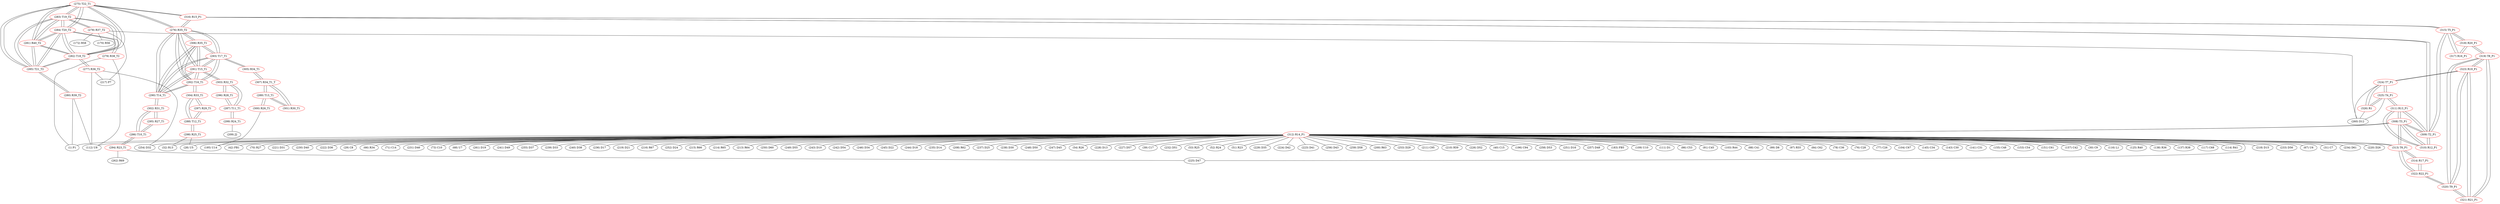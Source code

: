graph {
	275 [label="(275) T22_T1" color=red]
	283 [label="(283) T19_T2"]
	284 [label="(284) T20_T2"]
	285 [label="(285) T21_T2"]
	282 [label="(282) T18_T2"]
	281 [label="(281) R40_T2"]
	316 [label="(316) R15_P1"]
	276 [label="(276) R35_T2"]
	276 [label="(276) R35_T2" color=red]
	291 [label="(291) T15_T1"]
	292 [label="(292) T16_T1"]
	290 [label="(290) T14_T1"]
	293 [label="(293) T17_T1"]
	306 [label="(306) R35_T1"]
	316 [label="(316) R15_P1"]
	275 [label="(275) T22_T1"]
	277 [label="(277) R36_T2" color=red]
	217 [label="(217) P7"]
	254 [label="(254) D32"]
	112 [label="(112) U8"]
	282 [label="(282) T18_T2"]
	278 [label="(278) R37_T2" color=red]
	260 [label="(260) D12"]
	172 [label="(172) R58"]
	170 [label="(170) R56"]
	217 [label="(217) P7"]
	283 [label="(283) T19_T2"]
	279 [label="(279) R38_T2" color=red]
	1 [label="(1) P1"]
	112 [label="(112) U8"]
	284 [label="(284) T20_T2"]
	280 [label="(280) R39_T2" color=red]
	1 [label="(1) P1"]
	112 [label="(112) U8"]
	285 [label="(285) T21_T2"]
	281 [label="(281) R40_T2" color=red]
	283 [label="(283) T19_T2"]
	284 [label="(284) T20_T2"]
	285 [label="(285) T21_T2"]
	275 [label="(275) T22_T1"]
	282 [label="(282) T18_T2"]
	282 [label="(282) T18_T2" color=red]
	283 [label="(283) T19_T2"]
	284 [label="(284) T20_T2"]
	285 [label="(285) T21_T2"]
	275 [label="(275) T22_T1"]
	281 [label="(281) R40_T2"]
	277 [label="(277) R36_T2"]
	283 [label="(283) T19_T2" color=red]
	284 [label="(284) T20_T2"]
	285 [label="(285) T21_T2"]
	275 [label="(275) T22_T1"]
	282 [label="(282) T18_T2"]
	281 [label="(281) R40_T2"]
	278 [label="(278) R37_T2"]
	284 [label="(284) T20_T2" color=red]
	283 [label="(283) T19_T2"]
	285 [label="(285) T21_T2"]
	275 [label="(275) T22_T1"]
	282 [label="(282) T18_T2"]
	281 [label="(281) R40_T2"]
	279 [label="(279) R38_T2"]
	285 [label="(285) T21_T2" color=red]
	283 [label="(283) T19_T2"]
	284 [label="(284) T20_T2"]
	275 [label="(275) T22_T1"]
	282 [label="(282) T18_T2"]
	281 [label="(281) R40_T2"]
	280 [label="(280) R39_T2"]
	286 [label="(286) T10_T1" color=red]
	294 [label="(294) R23_T1"]
	295 [label="(295) R27_T1"]
	302 [label="(302) R31_T1"]
	287 [label="(287) T11_T1" color=red]
	299 [label="(299) R24_T1"]
	303 [label="(303) R32_T1"]
	296 [label="(296) R28_T1"]
	288 [label="(288) T12_T1" color=red]
	304 [label="(304) R33_T1"]
	297 [label="(297) R29_T1"]
	298 [label="(298) R25_T1"]
	289 [label="(289) T13_T1" color=red]
	301 [label="(301) R30_T1"]
	307 [label="(307) R34_T1_T"]
	300 [label="(300) R26_T1"]
	290 [label="(290) T14_T1" color=red]
	291 [label="(291) T15_T1"]
	292 [label="(292) T16_T1"]
	293 [label="(293) T17_T1"]
	276 [label="(276) R35_T2"]
	306 [label="(306) R35_T1"]
	302 [label="(302) R31_T1"]
	291 [label="(291) T15_T1" color=red]
	292 [label="(292) T16_T1"]
	290 [label="(290) T14_T1"]
	293 [label="(293) T17_T1"]
	276 [label="(276) R35_T2"]
	306 [label="(306) R35_T1"]
	303 [label="(303) R32_T1"]
	292 [label="(292) T16_T1" color=red]
	291 [label="(291) T15_T1"]
	290 [label="(290) T14_T1"]
	293 [label="(293) T17_T1"]
	276 [label="(276) R35_T2"]
	306 [label="(306) R35_T1"]
	304 [label="(304) R33_T1"]
	293 [label="(293) T17_T1" color=red]
	291 [label="(291) T15_T1"]
	292 [label="(292) T16_T1"]
	290 [label="(290) T14_T1"]
	276 [label="(276) R35_T2"]
	306 [label="(306) R35_T1"]
	305 [label="(305) R34_T1"]
	294 [label="(294) R23_T1" color=red]
	225 [label="(225) D47"]
	262 [label="(262) R69"]
	286 [label="(286) T10_T1"]
	295 [label="(295) R27_T1" color=red]
	286 [label="(286) T10_T1"]
	302 [label="(302) R31_T1"]
	296 [label="(296) R28_T1" color=red]
	303 [label="(303) R32_T1"]
	287 [label="(287) T11_T1"]
	297 [label="(297) R29_T1" color=red]
	304 [label="(304) R33_T1"]
	288 [label="(288) T12_T1"]
	298 [label="(298) R25_T1" color=red]
	28 [label="(28) U5"]
	32 [label="(32) R13"]
	288 [label="(288) T12_T1"]
	299 [label="(299) R24_T1" color=red]
	209 [label="(209) J2"]
	287 [label="(287) T11_T1"]
	300 [label="(300) R26_T1" color=red]
	195 [label="(195) U14"]
	289 [label="(289) T13_T1"]
	301 [label="(301) R30_T1" color=red]
	307 [label="(307) R34_T1_T"]
	289 [label="(289) T13_T1"]
	302 [label="(302) R31_T1" color=red]
	295 [label="(295) R27_T1"]
	286 [label="(286) T10_T1"]
	290 [label="(290) T14_T1"]
	303 [label="(303) R32_T1" color=red]
	291 [label="(291) T15_T1"]
	287 [label="(287) T11_T1"]
	296 [label="(296) R28_T1"]
	304 [label="(304) R33_T1" color=red]
	292 [label="(292) T16_T1"]
	288 [label="(288) T12_T1"]
	297 [label="(297) R29_T1"]
	305 [label="(305) R34_T1" color=red]
	293 [label="(293) T17_T1"]
	307 [label="(307) R34_T1_T"]
	306 [label="(306) R35_T1" color=red]
	291 [label="(291) T15_T1"]
	292 [label="(292) T16_T1"]
	290 [label="(290) T14_T1"]
	293 [label="(293) T17_T1"]
	276 [label="(276) R35_T2"]
	307 [label="(307) R34_T1_T" color=red]
	301 [label="(301) R30_T1"]
	289 [label="(289) T13_T1"]
	305 [label="(305) R34_T1"]
	308 [label="(308) T3_P1" color=red]
	312 [label="(312) R14_P1"]
	313 [label="(313) T6_P1"]
	311 [label="(311) R13_P1"]
	310 [label="(310) R12_P1"]
	309 [label="(309) T2_P1"]
	309 [label="(309) T2_P1" color=red]
	311 [label="(311) R13_P1"]
	308 [label="(308) T3_P1"]
	310 [label="(310) R12_P1"]
	315 [label="(315) T5_P1"]
	316 [label="(316) R15_P1"]
	310 [label="(310) R12_P1" color=red]
	311 [label="(311) R13_P1"]
	308 [label="(308) T3_P1"]
	309 [label="(309) T2_P1"]
	311 [label="(311) R13_P1" color=red]
	325 [label="(325) T4_P1"]
	308 [label="(308) T3_P1"]
	310 [label="(310) R12_P1"]
	309 [label="(309) T2_P1"]
	312 [label="(312) R14_P1" color=red]
	218 [label="(218) D15"]
	233 [label="(233) D56"]
	67 [label="(67) U6"]
	31 [label="(31) C7"]
	234 [label="(234) D61"]
	28 [label="(28) U5"]
	220 [label="(220) D26"]
	42 [label="(42) FB1"]
	70 [label="(70) R27"]
	221 [label="(221) D31"]
	230 [label="(230) D40"]
	222 [label="(222) D36"]
	29 [label="(29) C8"]
	66 [label="(66) R34"]
	71 [label="(71) C14"]
	231 [label="(231) D46"]
	73 [label="(73) C10"]
	68 [label="(68) U7"]
	254 [label="(254) D32"]
	261 [label="(261) D19"]
	241 [label="(241) D49"]
	255 [label="(255) D37"]
	239 [label="(239) D33"]
	240 [label="(240) D38"]
	236 [label="(236) D17"]
	219 [label="(219) D21"]
	216 [label="(216) R67"]
	252 [label="(252) D24"]
	215 [label="(215) R66"]
	214 [label="(214) R65"]
	213 [label="(213) R64"]
	250 [label="(250) D60"]
	249 [label="(249) D55"]
	243 [label="(243) D10"]
	242 [label="(242) D54"]
	246 [label="(246) D34"]
	245 [label="(245) D22"]
	244 [label="(244) D18"]
	235 [label="(235) D14"]
	208 [label="(208) R62"]
	237 [label="(237) D25"]
	238 [label="(238) D30"]
	248 [label="(248) D50"]
	247 [label="(247) D45"]
	54 [label="(54) R26"]
	228 [label="(228) D13"]
	227 [label="(227) D57"]
	225 [label="(225) D47"]
	39 [label="(39) C17"]
	232 [label="(232) D51"]
	53 [label="(53) R25"]
	52 [label="(52) R24"]
	51 [label="(51) R23"]
	229 [label="(229) D35"]
	224 [label="(224) D42"]
	223 [label="(223) D41"]
	256 [label="(256) D43"]
	259 [label="(259) D58"]
	200 [label="(200) R63"]
	253 [label="(253) D29"]
	211 [label="(211) C95"]
	210 [label="(210) R59"]
	226 [label="(226) D52"]
	195 [label="(195) U14"]
	40 [label="(40) C15"]
	196 [label="(196) C94"]
	258 [label="(258) D53"]
	251 [label="(251) D16"]
	257 [label="(257) D48"]
	183 [label="(183) FB5"]
	109 [label="(109) U10"]
	111 [label="(111) D1"]
	86 [label="(86) C53"]
	112 [label="(112) U8"]
	91 [label="(91) C45"]
	103 [label="(103) R44"]
	88 [label="(88) C41"]
	99 [label="(99) D8"]
	97 [label="(97) R55"]
	84 [label="(84) C62"]
	78 [label="(78) C36"]
	76 [label="(76) C28"]
	77 [label="(77) C26"]
	104 [label="(104) C67"]
	145 [label="(145) C34"]
	143 [label="(143) C30"]
	141 [label="(141) C31"]
	155 [label="(155) C48"]
	153 [label="(153) C54"]
	151 [label="(151) C61"]
	157 [label="(157) C42"]
	32 [label="(32) R13"]
	30 [label="(30) C9"]
	1 [label="(1) P1"]
	116 [label="(116) L1"]
	125 [label="(125) R40"]
	138 [label="(138) R36"]
	137 [label="(137) R38"]
	117 [label="(117) C68"]
	114 [label="(114) R41"]
	308 [label="(308) T3_P1"]
	313 [label="(313) T6_P1"]
	313 [label="(313) T6_P1" color=red]
	312 [label="(312) R14_P1"]
	308 [label="(308) T3_P1"]
	322 [label="(322) R22_P1"]
	314 [label="(314) R17_P1"]
	314 [label="(314) R17_P1" color=red]
	322 [label="(322) R22_P1"]
	313 [label="(313) T6_P1"]
	315 [label="(315) T5_P1" color=red]
	309 [label="(309) T2_P1"]
	316 [label="(316) R15_P1"]
	317 [label="(317) R16_P1"]
	318 [label="(318) R20_P1"]
	316 [label="(316) R15_P1" color=red]
	275 [label="(275) T22_T1"]
	276 [label="(276) R35_T2"]
	309 [label="(309) T2_P1"]
	315 [label="(315) T5_P1"]
	317 [label="(317) R16_P1" color=red]
	315 [label="(315) T5_P1"]
	318 [label="(318) R20_P1"]
	318 [label="(318) R20_P1" color=red]
	319 [label="(319) T8_P1"]
	317 [label="(317) R16_P1"]
	315 [label="(315) T5_P1"]
	319 [label="(319) T8_P1" color=red]
	320 [label="(320) T9_P1"]
	321 [label="(321) R21_P1"]
	323 [label="(323) R19_P1"]
	318 [label="(318) R20_P1"]
	320 [label="(320) T9_P1" color=red]
	322 [label="(322) R22_P1"]
	321 [label="(321) R21_P1"]
	319 [label="(319) T8_P1"]
	323 [label="(323) R19_P1"]
	321 [label="(321) R21_P1" color=red]
	320 [label="(320) T9_P1"]
	319 [label="(319) T8_P1"]
	323 [label="(323) R19_P1"]
	322 [label="(322) R22_P1" color=red]
	320 [label="(320) T9_P1"]
	313 [label="(313) T6_P1"]
	314 [label="(314) R17_P1"]
	323 [label="(323) R19_P1" color=red]
	320 [label="(320) T9_P1"]
	321 [label="(321) R21_P1"]
	319 [label="(319) T8_P1"]
	324 [label="(324) T7_P1"]
	324 [label="(324) T7_P1" color=red]
	326 [label="(326) R1"]
	325 [label="(325) T4_P1"]
	260 [label="(260) D12"]
	323 [label="(323) R19_P1"]
	325 [label="(325) T4_P1" color=red]
	311 [label="(311) R13_P1"]
	326 [label="(326) R1"]
	324 [label="(324) T7_P1"]
	260 [label="(260) D12"]
	326 [label="(326) R1" color=red]
	325 [label="(325) T4_P1"]
	324 [label="(324) T7_P1"]
	260 [label="(260) D12"]
	275 -- 283
	275 -- 284
	275 -- 285
	275 -- 282
	275 -- 281
	275 -- 316
	275 -- 276
	276 -- 291
	276 -- 292
	276 -- 290
	276 -- 293
	276 -- 306
	276 -- 316
	276 -- 275
	277 -- 217
	277 -- 254
	277 -- 112
	277 -- 282
	278 -- 260
	278 -- 172
	278 -- 170
	278 -- 217
	278 -- 283
	279 -- 1
	279 -- 112
	279 -- 284
	280 -- 1
	280 -- 112
	280 -- 285
	281 -- 283
	281 -- 284
	281 -- 285
	281 -- 275
	281 -- 282
	282 -- 283
	282 -- 284
	282 -- 285
	282 -- 275
	282 -- 281
	282 -- 277
	283 -- 284
	283 -- 285
	283 -- 275
	283 -- 282
	283 -- 281
	283 -- 278
	284 -- 283
	284 -- 285
	284 -- 275
	284 -- 282
	284 -- 281
	284 -- 279
	285 -- 283
	285 -- 284
	285 -- 275
	285 -- 282
	285 -- 281
	285 -- 280
	286 -- 294
	286 -- 295
	286 -- 302
	287 -- 299
	287 -- 303
	287 -- 296
	288 -- 304
	288 -- 297
	288 -- 298
	289 -- 301
	289 -- 307
	289 -- 300
	290 -- 291
	290 -- 292
	290 -- 293
	290 -- 276
	290 -- 306
	290 -- 302
	291 -- 292
	291 -- 290
	291 -- 293
	291 -- 276
	291 -- 306
	291 -- 303
	292 -- 291
	292 -- 290
	292 -- 293
	292 -- 276
	292 -- 306
	292 -- 304
	293 -- 291
	293 -- 292
	293 -- 290
	293 -- 276
	293 -- 306
	293 -- 305
	294 -- 225
	294 -- 262
	294 -- 286
	295 -- 286
	295 -- 302
	296 -- 303
	296 -- 287
	297 -- 304
	297 -- 288
	298 -- 28
	298 -- 32
	298 -- 288
	299 -- 209
	299 -- 287
	300 -- 195
	300 -- 289
	301 -- 307
	301 -- 289
	302 -- 295
	302 -- 286
	302 -- 290
	303 -- 291
	303 -- 287
	303 -- 296
	304 -- 292
	304 -- 288
	304 -- 297
	305 -- 293
	305 -- 307
	306 -- 291
	306 -- 292
	306 -- 290
	306 -- 293
	306 -- 276
	307 -- 301
	307 -- 289
	307 -- 305
	308 -- 312
	308 -- 313
	308 -- 311
	308 -- 310
	308 -- 309
	309 -- 311
	309 -- 308
	309 -- 310
	309 -- 315
	309 -- 316
	310 -- 311
	310 -- 308
	310 -- 309
	311 -- 325
	311 -- 308
	311 -- 310
	311 -- 309
	312 -- 218
	312 -- 233
	312 -- 67
	312 -- 31
	312 -- 234
	312 -- 28
	312 -- 220
	312 -- 42
	312 -- 70
	312 -- 221
	312 -- 230
	312 -- 222
	312 -- 29
	312 -- 66
	312 -- 71
	312 -- 231
	312 -- 73
	312 -- 68
	312 -- 254
	312 -- 261
	312 -- 241
	312 -- 255
	312 -- 239
	312 -- 240
	312 -- 236
	312 -- 219
	312 -- 216
	312 -- 252
	312 -- 215
	312 -- 214
	312 -- 213
	312 -- 250
	312 -- 249
	312 -- 243
	312 -- 242
	312 -- 246
	312 -- 245
	312 -- 244
	312 -- 235
	312 -- 208
	312 -- 237
	312 -- 238
	312 -- 248
	312 -- 247
	312 -- 54
	312 -- 228
	312 -- 227
	312 -- 225
	312 -- 39
	312 -- 232
	312 -- 53
	312 -- 52
	312 -- 51
	312 -- 229
	312 -- 224
	312 -- 223
	312 -- 256
	312 -- 259
	312 -- 200
	312 -- 253
	312 -- 211
	312 -- 210
	312 -- 226
	312 -- 195
	312 -- 40
	312 -- 196
	312 -- 258
	312 -- 251
	312 -- 257
	312 -- 183
	312 -- 109
	312 -- 111
	312 -- 86
	312 -- 112
	312 -- 91
	312 -- 103
	312 -- 88
	312 -- 99
	312 -- 97
	312 -- 84
	312 -- 78
	312 -- 76
	312 -- 77
	312 -- 104
	312 -- 145
	312 -- 143
	312 -- 141
	312 -- 155
	312 -- 153
	312 -- 151
	312 -- 157
	312 -- 32
	312 -- 30
	312 -- 1
	312 -- 116
	312 -- 125
	312 -- 138
	312 -- 137
	312 -- 117
	312 -- 114
	312 -- 308
	312 -- 313
	313 -- 312
	313 -- 308
	313 -- 322
	313 -- 314
	314 -- 322
	314 -- 313
	315 -- 309
	315 -- 316
	315 -- 317
	315 -- 318
	316 -- 275
	316 -- 276
	316 -- 309
	316 -- 315
	317 -- 315
	317 -- 318
	318 -- 319
	318 -- 317
	318 -- 315
	319 -- 320
	319 -- 321
	319 -- 323
	319 -- 318
	320 -- 322
	320 -- 321
	320 -- 319
	320 -- 323
	321 -- 320
	321 -- 319
	321 -- 323
	322 -- 320
	322 -- 313
	322 -- 314
	323 -- 320
	323 -- 321
	323 -- 319
	323 -- 324
	324 -- 326
	324 -- 325
	324 -- 260
	324 -- 323
	325 -- 311
	325 -- 326
	325 -- 324
	325 -- 260
	326 -- 325
	326 -- 324
	326 -- 260
}